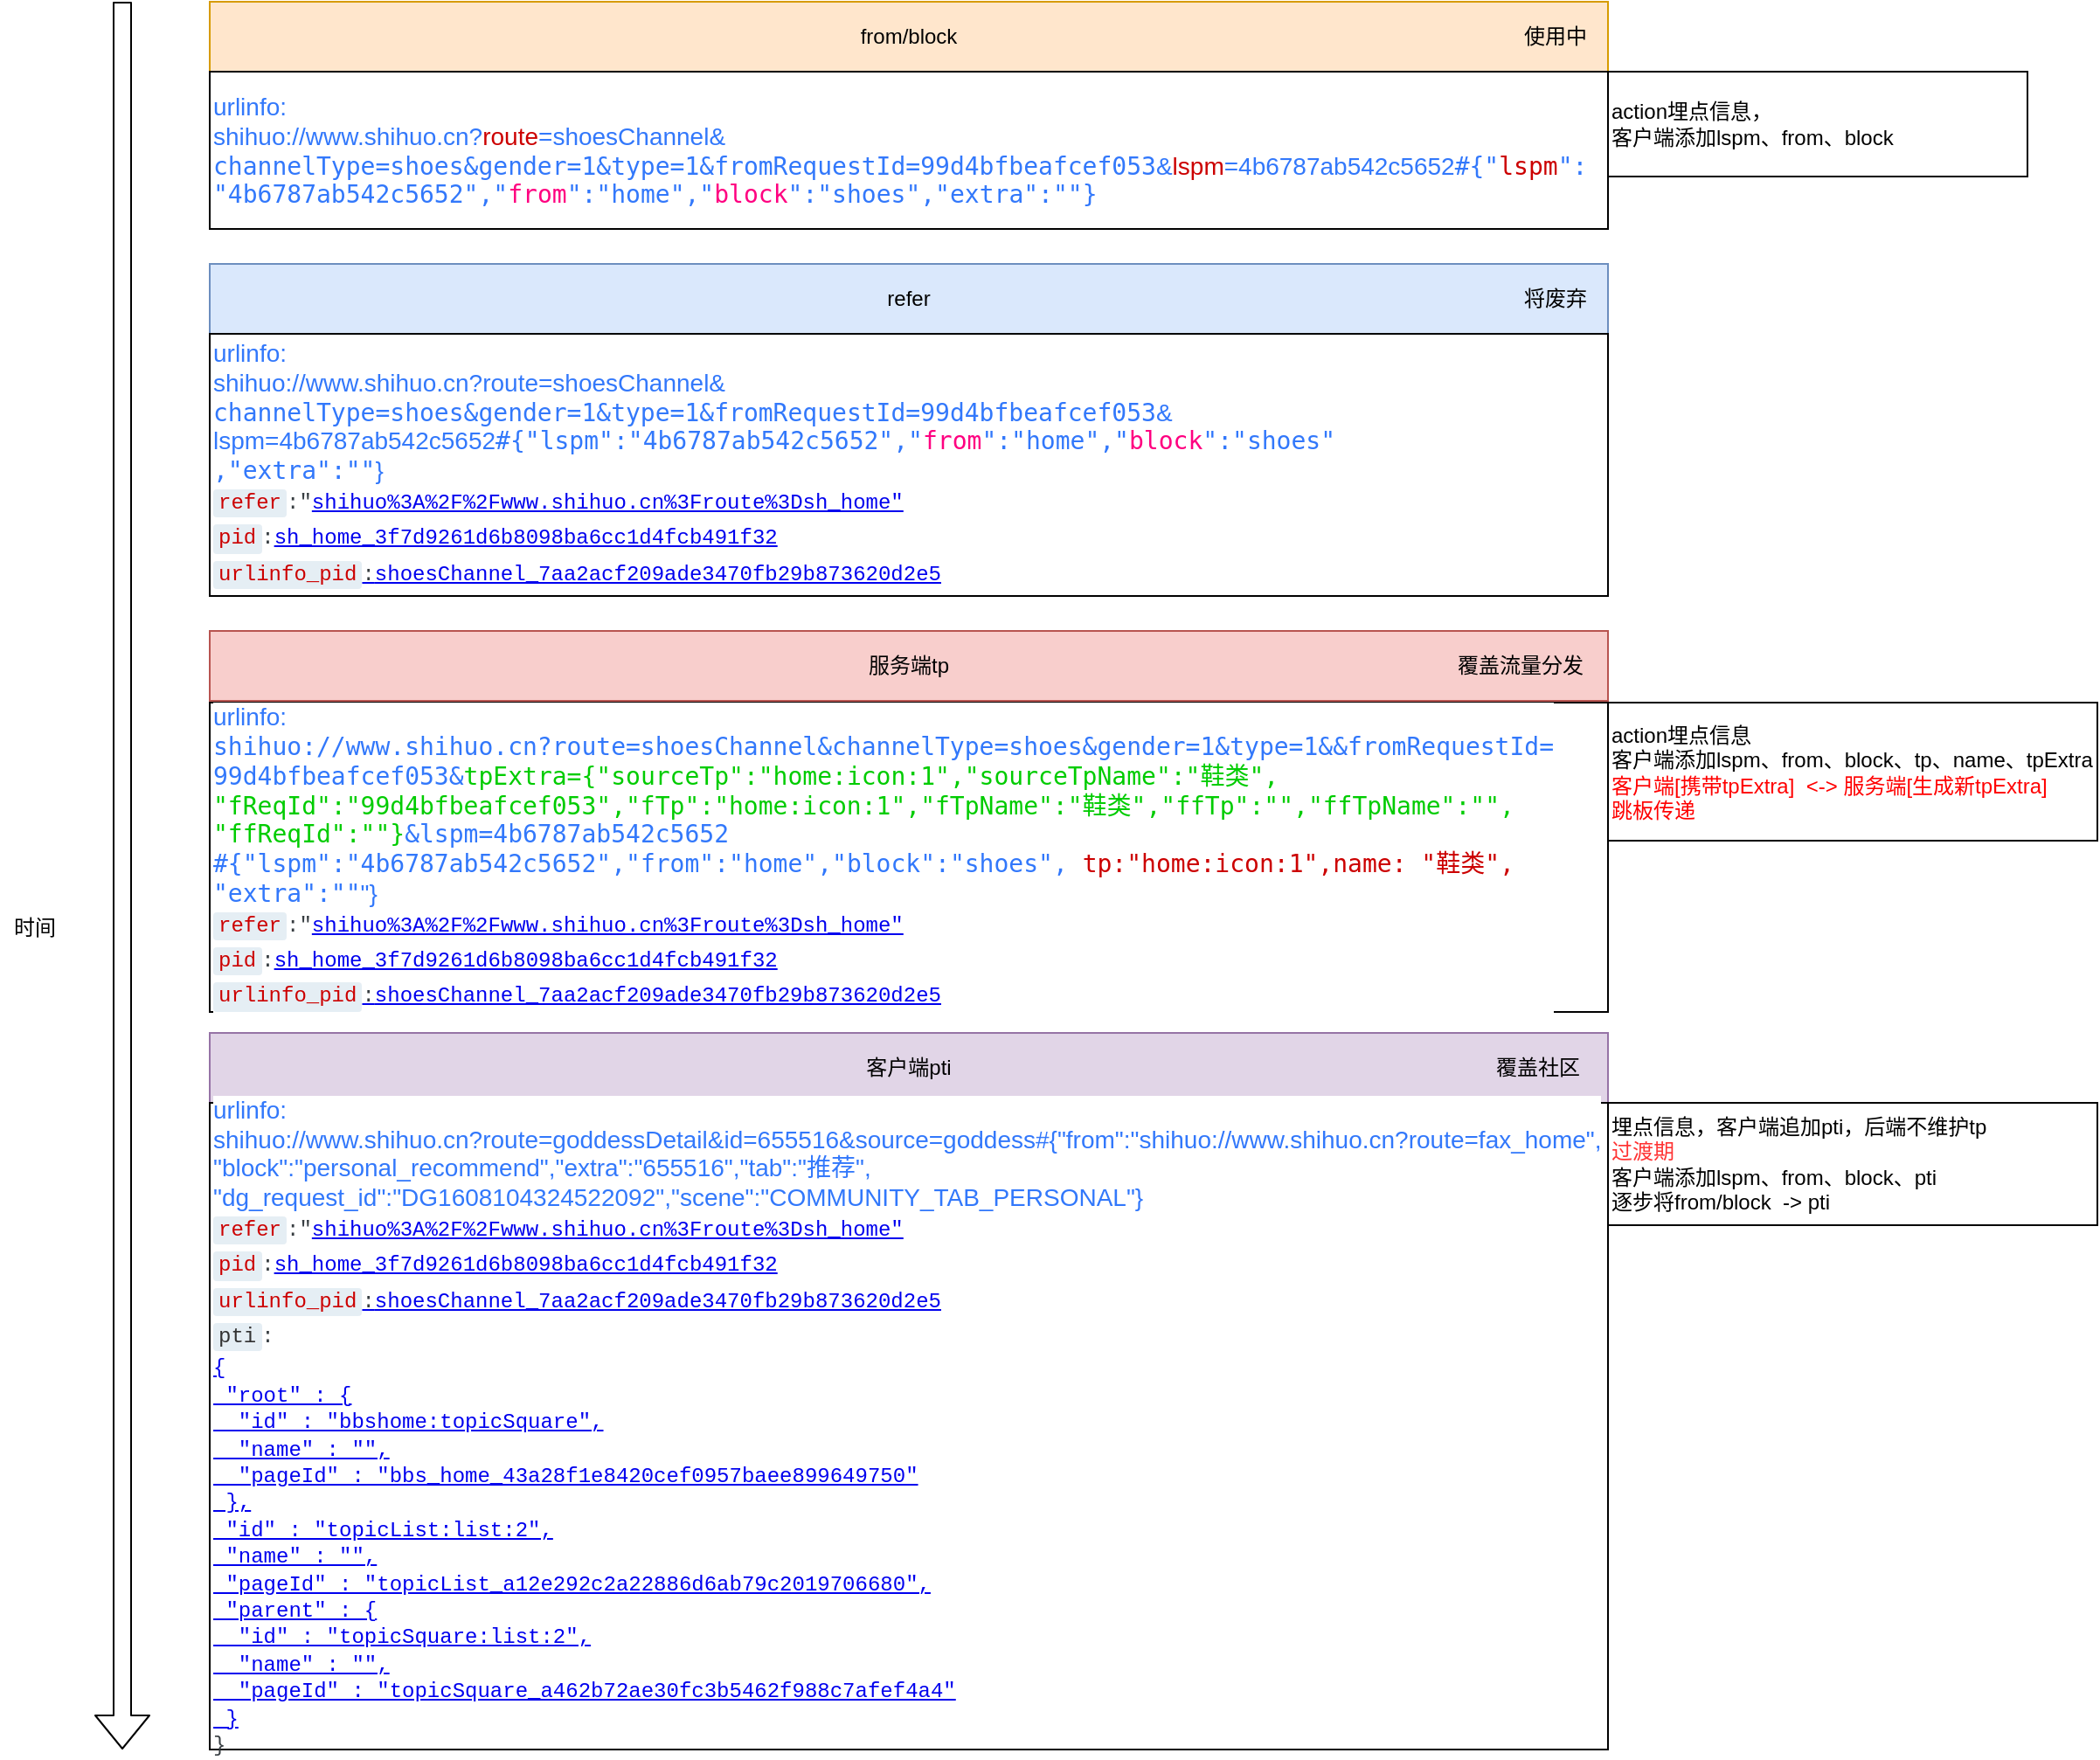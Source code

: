 <mxfile version="14.2.6" type="github">
  <diagram id="xUHhYSMgkNHKWiF-0Hop" name="Page-1">
    <mxGraphModel dx="2253" dy="771" grid="1" gridSize="10" guides="1" tooltips="1" connect="1" arrows="1" fold="1" page="1" pageScale="1" pageWidth="827" pageHeight="1169" math="0" shadow="0">
      <root>
        <mxCell id="0" />
        <mxCell id="1" parent="0" />
        <mxCell id="vlLqHwzeVavDZOC4SfYF-1" value="from/block" style="rounded=0;whiteSpace=wrap;html=1;fillColor=#ffe6cc;strokeColor=#d79b00;" parent="1" vertex="1">
          <mxGeometry x="80" y="90" width="800" height="40" as="geometry" />
        </mxCell>
        <mxCell id="vlLqHwzeVavDZOC4SfYF-2" value="" style="shape=flexArrow;endArrow=classic;html=1;" parent="1" edge="1">
          <mxGeometry width="50" height="50" relative="1" as="geometry">
            <mxPoint x="30" y="90" as="sourcePoint" />
            <mxPoint x="30" y="1090" as="targetPoint" />
          </mxGeometry>
        </mxCell>
        <mxCell id="vlLqHwzeVavDZOC4SfYF-3" value="refer" style="rounded=0;whiteSpace=wrap;html=1;fillColor=#dae8fc;strokeColor=#6c8ebf;" parent="1" vertex="1">
          <mxGeometry x="80" y="240" width="800" height="40" as="geometry" />
        </mxCell>
        <mxCell id="vlLqHwzeVavDZOC4SfYF-4" value="服务端tp" style="rounded=0;whiteSpace=wrap;html=1;fillColor=#f8cecc;strokeColor=#b85450;" parent="1" vertex="1">
          <mxGeometry x="80" y="450" width="800" height="40" as="geometry" />
        </mxCell>
        <mxCell id="vlLqHwzeVavDZOC4SfYF-5" value="时间" style="text;html=1;strokeColor=none;fillColor=none;align=center;verticalAlign=middle;whiteSpace=wrap;rounded=0;" parent="1" vertex="1">
          <mxGeometry x="-40" y="610" width="40" height="20" as="geometry" />
        </mxCell>
        <mxCell id="vlLqHwzeVavDZOC4SfYF-6" value="客户端pti" style="rounded=0;whiteSpace=wrap;html=1;fillColor=#e1d5e7;strokeColor=#9673a6;" parent="1" vertex="1">
          <mxGeometry x="80" y="680" width="800" height="40" as="geometry" />
        </mxCell>
        <mxCell id="vlLqHwzeVavDZOC4SfYF-7" value="&lt;pre style=&quot;box-sizing: border-box ; font-size: 14px ; background-color: rgb(255 , 255 , 255) ; font-family: &amp;#34;pingfang sc&amp;#34; , &amp;#34;microsoft yahei&amp;#34; &amp;#34;important&amp;#34; ; overflow-wrap: break-word ; word-break: break-all ; padding: 0px ; margin-top: 0px ; margin-bottom: 0px ; background-image: none ; border: none ; color: rgb(50 , 120 , 251)&quot;&gt;&lt;span style=&quot;font-family: &amp;#34;helvetica&amp;#34; ; white-space: normal&quot;&gt;urlinfo:&lt;/span&gt;&lt;/pre&gt;&lt;pre style=&quot;box-sizing: border-box ; font-size: 14px ; background-color: rgb(255 , 255 , 255) ; overflow-wrap: break-word ; word-break: break-all ; padding: 0px ; margin-top: 0px ; margin-bottom: 0px ; background-image: none ; border: none&quot;&gt;&lt;span style=&quot;font-family: &amp;#34;helvetica&amp;#34; ; white-space: normal&quot;&gt;&lt;font color=&quot;#3278fb&quot;&gt;shihuo://www.shihuo.cn?&lt;/font&gt;&lt;font color=&quot;#cc0000&quot;&gt;route&lt;/font&gt;&lt;font color=&quot;#3278fb&quot;&gt;=shoesChannel&amp;amp;&lt;/font&gt;&lt;/span&gt;&lt;font color=&quot;#3278fb&quot;&gt;&lt;br&gt;&lt;/font&gt;&lt;/pre&gt;&lt;pre style=&quot;box-sizing: border-box ; font-size: 14px ; background-color: rgb(255 , 255 , 255) ; overflow-wrap: break-word ; word-break: break-all ; padding: 0px ; margin-top: 0px ; margin-bottom: 0px ; background-image: none ; border: none&quot;&gt;&lt;code style=&quot;color: rgb(50 , 120 , 251) ; box-sizing: border-box ; overflow-wrap: break-word ; word-break: break-all ; padding: 0px ; margin: 0px ; background: none ; border: none&quot;&gt;channelType=shoes&amp;amp;gender=1&amp;amp;type=1&lt;/code&gt;&lt;font color=&quot;#3278fb&quot;&gt;&amp;amp;fromRequestId=99d4bfbeafcef053&lt;/font&gt;&lt;span style=&quot;color: rgb(50 , 120 , 251) ; font-family: &amp;#34;helvetica&amp;#34; ; white-space: normal&quot;&gt;&amp;amp;&lt;/span&gt;&lt;span style=&quot;font-family: &amp;#34;helvetica&amp;#34; ; white-space: normal&quot;&gt;&lt;font color=&quot;#cc0000&quot;&gt;lspm&lt;/font&gt;&lt;/span&gt;&lt;span style=&quot;color: rgb(50 , 120 , 251) ; font-family: &amp;#34;helvetica&amp;#34; ; white-space: normal&quot;&gt;=4b6787ab542c5652&lt;/span&gt;&lt;font color=&quot;#3278fb&quot;&gt;#{&quot;&lt;/font&gt;&lt;font color=&quot;#cc0000&quot;&gt;lspm&lt;/font&gt;&lt;font color=&quot;#3278fb&quot;&gt;&quot;:&lt;/font&gt;&lt;/pre&gt;&lt;pre style=&quot;box-sizing: border-box ; font-size: 14px ; background-color: rgb(255 , 255 , 255) ; overflow-wrap: break-word ; word-break: break-all ; padding: 0px ; margin-top: 0px ; margin-bottom: 0px ; background-image: none ; border: none&quot;&gt;&lt;font color=&quot;#3278fb&quot;&gt;&quot;4b6787ab542c5652&quot;,&lt;/font&gt;&lt;code style=&quot;white-space: normal ; box-sizing: border-box ; overflow-wrap: break-word ; word-break: break-all ; padding: 0px ; margin: 0px ; background: none ; border: none&quot;&gt;&lt;font color=&quot;#3278fb&quot;&gt;&quot;&lt;/font&gt;&lt;font color=&quot;#ff0080&quot;&gt;from&lt;/font&gt;&lt;font color=&quot;#3278fb&quot;&gt;&quot;:&quot;home&quot;,&quot;&lt;/font&gt;&lt;font color=&quot;#ff0080&quot;&gt;block&lt;/font&gt;&lt;font color=&quot;#3278fb&quot;&gt;&quot;:&quot;shoes&quot;,&quot;extra&quot;:&quot;&quot;}&lt;/font&gt;&lt;/code&gt;&lt;/pre&gt;" style="rounded=0;whiteSpace=wrap;html=1;align=left;" parent="1" vertex="1">
          <mxGeometry x="80" y="130" width="800" height="90" as="geometry" />
        </mxCell>
        <mxCell id="vlLqHwzeVavDZOC4SfYF-8" value="使用中" style="text;html=1;strokeColor=none;fillColor=none;align=center;verticalAlign=middle;whiteSpace=wrap;rounded=0;" parent="1" vertex="1">
          <mxGeometry x="830" y="100" width="40" height="20" as="geometry" />
        </mxCell>
        <mxCell id="vlLqHwzeVavDZOC4SfYF-9" value="将废弃" style="text;html=1;strokeColor=none;fillColor=none;align=center;verticalAlign=middle;whiteSpace=wrap;rounded=0;" parent="1" vertex="1">
          <mxGeometry x="830" y="250" width="40" height="20" as="geometry" />
        </mxCell>
        <mxCell id="vlLqHwzeVavDZOC4SfYF-12" value="&lt;pre style=&quot;box-sizing: border-box ; font-size: 14px ; background-color: rgb(255 , 255 , 255) ; font-family: &amp;#34;pingfang sc&amp;#34; , &amp;#34;microsoft yahei&amp;#34; &amp;#34;important&amp;#34; ; overflow-wrap: break-word ; word-break: break-all ; padding: 0px ; margin-top: 0px ; margin-bottom: 0px ; background-image: none ; border: none ; color: rgb(50 , 120 , 251)&quot;&gt;&lt;span style=&quot;font-family: &amp;#34;helvetica&amp;#34;&quot;&gt;urlinfo:&lt;/span&gt;&lt;/pre&gt;&lt;pre style=&quot;box-sizing: border-box ; font-size: 14px ; background-color: rgb(255 , 255 , 255) ; font-family: &amp;#34;pingfang sc&amp;#34; , &amp;#34;microsoft yahei&amp;#34; &amp;#34;important&amp;#34; ; overflow-wrap: break-word ; word-break: break-all ; padding: 0px ; margin-top: 0px ; margin-bottom: 0px ; background-image: none ; border: none ; color: rgb(50 , 120 , 251)&quot;&gt;&lt;span style=&quot;font-family: &amp;#34;helvetica&amp;#34;&quot;&gt;shihuo://www.shihuo.cn?route=shoesChannel&amp;amp;&lt;/span&gt;&lt;br&gt;&lt;/pre&gt;&lt;pre style=&quot;box-sizing: border-box ; font-size: 14px ; background-color: rgb(255 , 255 , 255) ; overflow-wrap: break-word ; word-break: break-all ; padding: 0px ; margin-top: 0px ; margin-bottom: 0px ; background-image: none ; border: none&quot;&gt;&lt;code style=&quot;color: rgb(50 , 120 , 251) ; box-sizing: border-box ; overflow-wrap: break-word ; word-break: break-all ; padding: 0px ; margin: 0px ; background: none ; border: none&quot;&gt;channelType=shoes&amp;amp;gender=1&amp;amp;type=1&lt;/code&gt;&lt;font color=&quot;#3278fb&quot;&gt;&amp;amp;fromRequestId=99d4bfbeafcef053&lt;/font&gt;&lt;span style=&quot;color: rgb(50 , 120 , 251) ; font-family: &amp;#34;helvetica&amp;#34;&quot;&gt;&amp;amp;&lt;/span&gt;&lt;/pre&gt;&lt;pre style=&quot;box-sizing: border-box ; font-size: 14px ; background-color: rgb(255 , 255 , 255) ; overflow-wrap: break-word ; word-break: break-all ; padding: 0px ; margin-top: 0px ; margin-bottom: 0px ; background-image: none ; border: none&quot;&gt;&lt;span style=&quot;color: rgb(50 , 120 , 251) ; font-family: &amp;#34;helvetica&amp;#34;&quot;&gt;lspm=4b6787ab542c5652&lt;/span&gt;&lt;font color=&quot;#3278fb&quot;&gt;#{&quot;lspm&quot;:&quot;4b6787ab542c5652&quot;,&lt;/font&gt;&lt;code style=&quot;box-sizing: border-box ; overflow-wrap: break-word ; word-break: break-all ; padding: 0px ; margin: 0px ; background: none ; border: none&quot;&gt;&lt;font color=&quot;#3278fb&quot;&gt;&quot;&lt;/font&gt;&lt;font color=&quot;#ff0080&quot;&gt;from&lt;/font&gt;&lt;font color=&quot;#3278fb&quot;&gt;&quot;:&quot;home&quot;,&quot;&lt;/font&gt;&lt;font color=&quot;#ff0080&quot;&gt;block&lt;/font&gt;&lt;font color=&quot;#3278fb&quot;&gt;&quot;:&quot;shoes&quot;&lt;/font&gt;&lt;/code&gt;&lt;/pre&gt;&lt;pre style=&quot;box-sizing: border-box ; font-size: 14px ; background-color: rgb(255 , 255 , 255) ; overflow-wrap: break-word ; word-break: break-all ; padding: 0px ; margin-top: 0px ; margin-bottom: 0px ; background-image: none ; border: none&quot;&gt;&lt;code style=&quot;box-sizing: border-box ; overflow-wrap: break-word ; word-break: break-all ; padding: 0px ; margin: 0px ; background: none ; border: none&quot;&gt;&lt;font color=&quot;#3278fb&quot;&gt;,&quot;extra&quot;:&quot;&quot;&lt;/font&gt;&lt;font face=&quot;helvetica&quot; style=&quot;color: rgb(50 , 120 , 251)&quot;&gt;}&lt;/font&gt;&lt;/code&gt;&lt;/pre&gt;&lt;pre style=&quot;box-sizing: border-box ; font-size: 14px ; background-color: rgb(255 , 255 , 255) ; overflow-wrap: break-word ; word-break: break-all ; padding: 0px ; margin-top: 0px ; margin-bottom: 0px ; background-image: none ; border: none&quot;&gt;&lt;code style=&quot;box-sizing: border-box ; overflow-wrap: break-word ; word-break: break-all ; padding: 0px ; margin: 0px ; background: none ; border: none&quot;&gt;&lt;div class=&quot;dark-keys-color src-components-LogSearch-BaseSearch-RawLog-OriginMode-__keys__1hDhhL&quot; style=&quot;box-sizing: border-box ; display: inline-flex ; color: rgb(51 , 51 , 51) ; font-size: 12px ; background-color: rgba(0 , 86 , 144 , 0.1) ; border-radius: 2px ; margin: 2px 0px ; font-family: &amp;#34;roboto mono&amp;#34; , &amp;#34;consolas&amp;#34; , &amp;#34;menlo&amp;#34; , &amp;#34;courier&amp;#34; , monospace ; padding: 1px 3px&quot;&gt;&lt;br&gt;&lt;span style=&quot;color: rgb(204 , 0 , 0) ; white-space: normal&quot;&gt;refer&lt;/span&gt;&lt;/div&gt;&lt;span style=&quot;color: rgb(55 , 61 , 65) ; font-family: &amp;#34;roboto mono&amp;#34; , &amp;#34;consolas&amp;#34; , &amp;#34;menlo&amp;#34; , &amp;#34;courier&amp;#34; , monospace ; font-size: 12px&quot;&gt;:&quot;&lt;/span&gt;&lt;span class=&quot;normal-column-cell&quot; style=&quot;box-sizing: border-box ; padding: 0px ; color: rgb(55 , 61 , 65) ; font-family: &amp;#34;roboto mono&amp;#34; , &amp;#34;consolas&amp;#34; , &amp;#34;menlo&amp;#34; , &amp;#34;courier&amp;#34; , monospace ; font-size: 12px&quot;&gt;&lt;span style=&quot;box-sizing: border-box ; padding: 0px&quot;&gt;&lt;a class=&quot;link dark-text&quot; style=&quot;box-sizing: border-box ; background-color: transparent ; cursor: pointer ; padding: 0px ; margin: 0px&quot;&gt;&lt;span class=&quot;&quot; style=&quot;box-sizing: border-box ; padding: 0px&quot;&gt;shihuo%3A%2F%2Fwww.shihuo.cn%3Froute%3Dsh_home&quot;&lt;br&gt;&lt;/span&gt;&lt;/a&gt;&lt;/span&gt;&lt;/span&gt;&lt;div class=&quot;dark-keys-color src-components-LogSearch-BaseSearch-RawLog-OriginMode-__keys__1hDhhL&quot; style=&quot;box-sizing: border-box ; display: inline-flex ; font-size: 12px ; background-color: rgba(0 , 86 , 144 , 0.1) ; border-radius: 2px ; margin: 2px 0px ; font-family: &amp;#34;roboto mono&amp;#34; , &amp;#34;consolas&amp;#34; , &amp;#34;menlo&amp;#34; , &amp;#34;courier&amp;#34; , monospace ; padding: 1px 3px&quot;&gt;&lt;font color=&quot;#cc0000&quot;&gt;pid&lt;/font&gt;&lt;/div&gt;&lt;span style=&quot;color: rgb(55 , 61 , 65) ; font-family: &amp;#34;roboto mono&amp;#34; , &amp;#34;consolas&amp;#34; , &amp;#34;menlo&amp;#34; , &amp;#34;courier&amp;#34; , monospace ; font-size: 12px&quot;&gt;:&lt;/span&gt;&lt;span class=&quot;normal-column-cell&quot; style=&quot;box-sizing: border-box ; padding: 0px ; color: rgb(55 , 61 , 65) ; font-family: &amp;#34;roboto mono&amp;#34; , &amp;#34;consolas&amp;#34; , &amp;#34;menlo&amp;#34; , &amp;#34;courier&amp;#34; , monospace ; font-size: 12px&quot;&gt;&lt;span style=&quot;box-sizing: border-box ; padding: 0px&quot;&gt;&lt;a class=&quot;link dark-text&quot; style=&quot;box-sizing: border-box ; background-color: transparent ; cursor: pointer ; padding: 0px ; margin: 0px&quot;&gt;&lt;span class=&quot;&quot; style=&quot;box-sizing: border-box ; padding: 0px&quot;&gt;sh_home_3f7d9261d6b8098ba6cc1d4fcb491f32&lt;/span&gt;&lt;/a&gt;&lt;/span&gt;&lt;/span&gt;&lt;/code&gt;&lt;/pre&gt;&lt;pre style=&quot;box-sizing: border-box ; font-size: 14px ; background-color: rgb(255 , 255 , 255) ; overflow-wrap: break-word ; word-break: break-all ; padding: 0px ; margin-top: 0px ; margin-bottom: 0px ; background-image: none ; border: none&quot;&gt;&lt;code style=&quot;box-sizing: border-box ; overflow-wrap: break-word ; word-break: break-all ; padding: 0px ; margin: 0px ; background: none ; border: none&quot;&gt;&lt;span class=&quot;normal-column-cell&quot; style=&quot;box-sizing: border-box ; padding: 0px ; font-family: &amp;#34;roboto mono&amp;#34; , &amp;#34;consolas&amp;#34; , &amp;#34;menlo&amp;#34; , &amp;#34;courier&amp;#34; , monospace ; font-size: 12px&quot;&gt;&lt;span style=&quot;box-sizing: border-box ; padding: 0px&quot;&gt;&lt;a class=&quot;link dark-text&quot; style=&quot;box-sizing: border-box ; background-color: transparent ; cursor: pointer ; padding: 0px ; margin: 0px&quot;&gt;&lt;span class=&quot;&quot; style=&quot;box-sizing: border-box ; padding: 0px&quot;&gt;&lt;div class=&quot;dark-keys-color src-components-LogSearch-BaseSearch-RawLog-OriginMode-__keys__1hDhhL&quot; style=&quot;box-sizing: border-box ; display: inline-flex ; background-color: rgba(0 , 86 , 144 , 0.1) ; border-radius: 2px ; margin: 2px 0px ; font-family: &amp;#34;roboto mono&amp;#34; , &amp;#34;consolas&amp;#34; , &amp;#34;menlo&amp;#34; , &amp;#34;courier&amp;#34; , monospace ; padding: 1px 3px&quot;&gt;&lt;font color=&quot;#cc0000&quot;&gt;urlinfo_pid&lt;/font&gt;&lt;/div&gt;&lt;span style=&quot;color: rgb(55 , 61 , 65) ; font-family: &amp;#34;roboto mono&amp;#34; , &amp;#34;consolas&amp;#34; , &amp;#34;menlo&amp;#34; , &amp;#34;courier&amp;#34; , monospace&quot;&gt;:&lt;/span&gt;&lt;span class=&quot;normal-column-cell&quot; style=&quot;color: rgb(55 , 61 , 65) ; box-sizing: border-box ; padding: 0px ; font-family: &amp;#34;roboto mono&amp;#34; , &amp;#34;consolas&amp;#34; , &amp;#34;menlo&amp;#34; , &amp;#34;courier&amp;#34; , monospace&quot;&gt;&lt;span style=&quot;box-sizing: border-box ; padding: 0px&quot;&gt;&lt;/span&gt;&lt;/span&gt;&lt;/span&gt;&lt;/a&gt;&lt;a class=&quot;link dark-text&quot; style=&quot;box-sizing: border-box ; background-color: transparent ; cursor: pointer ; padding: 0px ; margin: 0px&quot;&gt;&lt;span class=&quot;&quot; style=&quot;box-sizing: border-box ; padding: 0px&quot;&gt;shoesChannel_7aa2acf209ade3470fb29b873620d2e5&lt;/span&gt;&lt;/a&gt;&lt;/span&gt;&lt;/span&gt;&lt;br&gt;&lt;/code&gt;&lt;/pre&gt;" style="rounded=0;whiteSpace=wrap;html=1;align=left;" parent="1" vertex="1">
          <mxGeometry x="80" y="280" width="800" height="150" as="geometry" />
        </mxCell>
        <mxCell id="vlLqHwzeVavDZOC4SfYF-13" value="&lt;pre style=&quot;box-sizing: border-box ; font-size: 14px ; background-color: rgb(255 , 255 , 255) ; font-family: &amp;#34;pingfang sc&amp;#34; , &amp;#34;microsoft yahei&amp;#34; &amp;#34;important&amp;#34; ; overflow-wrap: break-word ; word-break: break-all ; padding: 0px ; margin-top: 0px ; margin-bottom: 0px ; background-image: none ; border: none ; color: rgb(50 , 120 , 251)&quot;&gt;&lt;span style=&quot;font-family: &amp;#34;helvetica&amp;#34;&quot;&gt;urlinfo:&lt;/span&gt;&lt;/pre&gt;&lt;pre style=&quot;box-sizing: border-box ; font-size: 14px ; background-color: rgb(255 , 255 , 255) ; overflow-wrap: break-word ; word-break: break-all ; padding: 0px ; margin-top: 0px ; margin-bottom: 0px ; background-image: none ; border: none&quot;&gt;&lt;pre style=&quot;color: rgb(50 , 120 , 251) ; box-sizing: border-box ; overflow-wrap: break-word ; word-break: break-all ; padding: 0px ; margin-top: 0px ; margin-bottom: 0px ; background-image: none ; border: none&quot;&gt;&lt;code style=&quot;box-sizing: border-box ; overflow-wrap: break-word ; word-break: break-all ; padding: 0px ; margin: 0px ; background: none ; border: none&quot;&gt;shihuo://www.shihuo.cn?route=shoesChannel&amp;amp;channelType=shoes&amp;amp;gender=1&amp;amp;type=1&amp;amp;&lt;/code&gt;&amp;amp;fromRequestId=&lt;/pre&gt;&lt;pre style=&quot;box-sizing: border-box ; overflow-wrap: break-word ; word-break: break-all ; padding: 0px ; margin-top: 0px ; margin-bottom: 0px ; background-image: none ; border: none&quot;&gt;&lt;font color=&quot;#3278fb&quot;&gt;99d4bfbeafcef053&amp;amp;&lt;/font&gt;&lt;font color=&quot;#00cc00&quot;&gt;tpExtra={&quot;sourceTp&quot;:&quot;home:icon:1&quot;,&quot;sourceTpName&quot;:&quot;鞋类&quot;,&lt;/font&gt;&lt;/pre&gt;&lt;pre style=&quot;box-sizing: border-box ; overflow-wrap: break-word ; word-break: break-all ; padding: 0px ; margin-top: 0px ; margin-bottom: 0px ; background-image: none ; border: none&quot;&gt;&lt;font color=&quot;#00cc00&quot;&gt;&quot;fReqId&quot;:&quot;99d4bfbeafcef053&quot;,&quot;fTp&quot;:&quot;home:icon:1&quot;,&quot;fTpName&quot;:&quot;鞋类&quot;,&quot;ffTp&quot;:&quot;&quot;,&quot;ffTpName&quot;:&quot;&quot;,&lt;/font&gt;&lt;/pre&gt;&lt;pre style=&quot;box-sizing: border-box ; overflow-wrap: break-word ; word-break: break-all ; padding: 0px ; margin-top: 0px ; margin-bottom: 0px ; background-image: none ; border: none&quot;&gt;&lt;font color=&quot;#00cc00&quot;&gt;&quot;ffReqId&quot;:&quot;&quot;}&lt;/font&gt;&lt;font color=&quot;#3278fb&quot;&gt;&amp;amp;lspm=4b6787ab542c5652&lt;/font&gt;&lt;/pre&gt;&lt;pre style=&quot;box-sizing: border-box ; overflow-wrap: break-word ; word-break: break-all ; padding: 0px ; margin-top: 0px ; margin-bottom: 0px ; background-image: none ; border: none&quot;&gt;&lt;code style=&quot;color: rgb(50 , 120 , 251) ; box-sizing: border-box ; overflow-wrap: break-word ; word-break: break-all ; padding: 0px ; margin: 0px ; background: none ; border: none&quot;&gt;#{&quot;lspm&quot;:&quot;4b6787ab542c5652&quot;,&lt;/code&gt;&lt;code style=&quot;background: none ; box-sizing: border-box ; overflow-wrap: break-word ; word-break: break-all ; padding: 0px ; margin: 0px ; border: none&quot;&gt;&lt;font color=&quot;#3278fb&quot;&gt;&quot;from&quot;:&quot;home&quot;,&quot;block&quot;:&quot;shoes&quot;, &lt;/font&gt;&lt;font color=&quot;#cc0000&quot;&gt;tp:&quot;&lt;/font&gt;&lt;/code&gt;&lt;font color=&quot;#cc0000&quot;&gt;home:icon:1&lt;code style=&quot;background: none ; box-sizing: border-box ; overflow-wrap: break-word ; word-break: break-all ; padding: 0px ; margin: 0px ; border: none&quot;&gt;&quot;,name: &quot;&lt;/code&gt;鞋类&lt;/font&gt;&lt;code style=&quot;background: none ; box-sizing: border-box ; overflow-wrap: break-word ; word-break: break-all ; padding: 0px ; margin: 0px ; border: none&quot;&gt;&lt;font color=&quot;#cc0000&quot;&gt;&quot;,&lt;/font&gt;&lt;/code&gt;&lt;/pre&gt;&lt;pre style=&quot;box-sizing: border-box ; overflow-wrap: break-word ; word-break: break-all ; padding: 0px ; margin-top: 0px ; margin-bottom: 0px ; background-image: none ; border: none&quot;&gt;&lt;code style=&quot;background: none ; box-sizing: border-box ; overflow-wrap: break-word ; word-break: break-all ; padding: 0px ; margin: 0px ; border: none&quot;&gt;&lt;font color=&quot;#3278fb&quot;&gt;&quot;extra&quot;:&quot;&quot;&lt;/font&gt;&lt;/code&gt;&lt;span style=&quot;color: rgb(50 , 120 , 251) ; font-family: &amp;#34;helvetica&amp;#34;&quot;&gt;&quot;}&lt;/span&gt;&lt;/pre&gt;&lt;/pre&gt;&lt;pre style=&quot;box-sizing: border-box ; font-size: 14px ; background-color: rgb(255 , 255 , 255) ; overflow-wrap: break-word ; word-break: break-all ; padding: 0px ; margin-top: 0px ; margin-bottom: 0px ; background-image: none ; border: none&quot;&gt;&lt;code style=&quot;box-sizing: border-box ; overflow-wrap: break-word ; word-break: break-all ; padding: 0px ; margin: 0px ; background: none ; border: none&quot;&gt;&lt;div class=&quot;dark-keys-color src-components-LogSearch-BaseSearch-RawLog-OriginMode-__keys__1hDhhL&quot; style=&quot;box-sizing: border-box ; display: inline-flex ; color: rgb(51 , 51 , 51) ; font-size: 12px ; background-color: rgba(0 , 86 , 144 , 0.1) ; border-radius: 2px ; margin: 2px 0px ; font-family: &amp;#34;roboto mono&amp;#34; , &amp;#34;consolas&amp;#34; , &amp;#34;menlo&amp;#34; , &amp;#34;courier&amp;#34; , monospace ; padding: 1px 3px&quot;&gt;&lt;br&gt;&lt;span style=&quot;color: rgb(204 , 0 , 0)&quot;&gt;refer&lt;/span&gt;&lt;/div&gt;&lt;span style=&quot;color: rgb(55 , 61 , 65) ; font-family: &amp;#34;roboto mono&amp;#34; , &amp;#34;consolas&amp;#34; , &amp;#34;menlo&amp;#34; , &amp;#34;courier&amp;#34; , monospace ; font-size: 12px&quot;&gt;:&quot;&lt;/span&gt;&lt;span class=&quot;normal-column-cell&quot; style=&quot;box-sizing: border-box ; padding: 0px ; color: rgb(55 , 61 , 65) ; font-family: &amp;#34;roboto mono&amp;#34; , &amp;#34;consolas&amp;#34; , &amp;#34;menlo&amp;#34; , &amp;#34;courier&amp;#34; , monospace ; font-size: 12px&quot;&gt;&lt;span style=&quot;box-sizing: border-box ; padding: 0px&quot;&gt;&lt;a class=&quot;link dark-text&quot; style=&quot;box-sizing: border-box ; background-color: transparent ; cursor: pointer ; padding: 0px ; margin: 0px&quot;&gt;&lt;span class=&quot;&quot; style=&quot;box-sizing: border-box ; padding: 0px&quot;&gt;shihuo%3A%2F%2Fwww.shihuo.cn%3Froute%3Dsh_home&quot;&lt;br&gt;&lt;/span&gt;&lt;/a&gt;&lt;/span&gt;&lt;/span&gt;&lt;div class=&quot;dark-keys-color src-components-LogSearch-BaseSearch-RawLog-OriginMode-__keys__1hDhhL&quot; style=&quot;box-sizing: border-box ; display: inline-flex ; font-size: 12px ; background-color: rgba(0 , 86 , 144 , 0.1) ; border-radius: 2px ; margin: 2px 0px ; font-family: &amp;#34;roboto mono&amp;#34; , &amp;#34;consolas&amp;#34; , &amp;#34;menlo&amp;#34; , &amp;#34;courier&amp;#34; , monospace ; padding: 1px 3px&quot;&gt;&lt;font color=&quot;#cc0000&quot;&gt;pid&lt;/font&gt;&lt;/div&gt;&lt;span style=&quot;color: rgb(55 , 61 , 65) ; font-family: &amp;#34;roboto mono&amp;#34; , &amp;#34;consolas&amp;#34; , &amp;#34;menlo&amp;#34; , &amp;#34;courier&amp;#34; , monospace ; font-size: 12px&quot;&gt;:&lt;/span&gt;&lt;span class=&quot;normal-column-cell&quot; style=&quot;box-sizing: border-box ; padding: 0px ; color: rgb(55 , 61 , 65) ; font-family: &amp;#34;roboto mono&amp;#34; , &amp;#34;consolas&amp;#34; , &amp;#34;menlo&amp;#34; , &amp;#34;courier&amp;#34; , monospace ; font-size: 12px&quot;&gt;&lt;span style=&quot;box-sizing: border-box ; padding: 0px&quot;&gt;&lt;a class=&quot;link dark-text&quot; style=&quot;box-sizing: border-box ; background-color: transparent ; cursor: pointer ; padding: 0px ; margin: 0px&quot;&gt;&lt;span class=&quot;&quot; style=&quot;box-sizing: border-box ; padding: 0px&quot;&gt;sh_home_3f7d9261d6b8098ba6cc1d4fcb491f32&lt;/span&gt;&lt;/a&gt;&lt;/span&gt;&lt;/span&gt;&lt;/code&gt;&lt;/pre&gt;&lt;pre style=&quot;box-sizing: border-box ; font-size: 14px ; background-color: rgb(255 , 255 , 255) ; overflow-wrap: break-word ; word-break: break-all ; padding: 0px ; margin-top: 0px ; margin-bottom: 0px ; background-image: none ; border: none&quot;&gt;&lt;code style=&quot;box-sizing: border-box ; overflow-wrap: break-word ; word-break: break-all ; padding: 0px ; margin: 0px ; background: none ; border: none&quot;&gt;&lt;span class=&quot;normal-column-cell&quot; style=&quot;box-sizing: border-box ; padding: 0px ; font-family: &amp;#34;roboto mono&amp;#34; , &amp;#34;consolas&amp;#34; , &amp;#34;menlo&amp;#34; , &amp;#34;courier&amp;#34; , monospace ; font-size: 12px&quot;&gt;&lt;span style=&quot;box-sizing: border-box ; padding: 0px&quot;&gt;&lt;a class=&quot;link dark-text&quot; style=&quot;box-sizing: border-box ; background-color: transparent ; cursor: pointer ; padding: 0px ; margin: 0px&quot;&gt;&lt;span class=&quot;&quot; style=&quot;box-sizing: border-box ; padding: 0px&quot;&gt;&lt;div class=&quot;dark-keys-color src-components-LogSearch-BaseSearch-RawLog-OriginMode-__keys__1hDhhL&quot; style=&quot;box-sizing: border-box ; display: inline-flex ; background-color: rgba(0 , 86 , 144 , 0.1) ; border-radius: 2px ; margin: 2px 0px ; font-family: &amp;#34;roboto mono&amp;#34; , &amp;#34;consolas&amp;#34; , &amp;#34;menlo&amp;#34; , &amp;#34;courier&amp;#34; , monospace ; padding: 1px 3px&quot;&gt;&lt;font color=&quot;#cc0000&quot;&gt;urlinfo_pid&lt;/font&gt;&lt;/div&gt;&lt;span style=&quot;color: rgb(55 , 61 , 65) ; font-family: &amp;#34;roboto mono&amp;#34; , &amp;#34;consolas&amp;#34; , &amp;#34;menlo&amp;#34; , &amp;#34;courier&amp;#34; , monospace&quot;&gt;:&lt;/span&gt;&lt;span class=&quot;normal-column-cell&quot; style=&quot;color: rgb(55 , 61 , 65) ; box-sizing: border-box ; padding: 0px ; font-family: &amp;#34;roboto mono&amp;#34; , &amp;#34;consolas&amp;#34; , &amp;#34;menlo&amp;#34; , &amp;#34;courier&amp;#34; , monospace&quot;&gt;&lt;span style=&quot;box-sizing: border-box ; padding: 0px&quot;&gt;&lt;/span&gt;&lt;/span&gt;&lt;/span&gt;&lt;/a&gt;&lt;a class=&quot;link dark-text&quot; style=&quot;box-sizing: border-box ; background-color: transparent ; cursor: pointer ; padding: 0px ; margin: 0px&quot;&gt;&lt;span class=&quot;&quot; style=&quot;box-sizing: border-box ; padding: 0px&quot;&gt;shoesChannel_7aa2acf209ade3470fb29b873620d2e5&lt;/span&gt;&lt;/a&gt;&lt;/span&gt;&lt;/span&gt;&lt;br&gt;&lt;/code&gt;&lt;/pre&gt;" style="rounded=0;whiteSpace=wrap;html=1;align=left;" parent="1" vertex="1">
          <mxGeometry x="80" y="491" width="800" height="177" as="geometry" />
        </mxCell>
        <mxCell id="vlLqHwzeVavDZOC4SfYF-14" value="&lt;pre style=&quot;font-style: normal ; font-weight: 400 ; letter-spacing: normal ; text-align: left ; text-indent: 0px ; text-transform: none ; word-spacing: 0px ; box-sizing: border-box ; font-size: 14px ; background-color: rgb(255 , 255 , 255) ; overflow-wrap: break-word ; word-break: break-all ; padding: 0px ; margin-top: 0px ; margin-bottom: 0px ; background-image: none ; border: none ; color: rgb(50 , 120 , 251)&quot;&gt;&lt;span style=&quot;font-family: &amp;#34;helvetica&amp;#34;&quot;&gt;urlinfo:&lt;/span&gt;&lt;/pre&gt;&lt;pre style=&quot;text-align: left ; text-indent: 0px ; box-sizing: border-box ; background-color: rgb(255 , 255 , 255) ; overflow-wrap: break-word ; word-break: break-all ; padding: 0px ; margin-top: 0px ; margin-bottom: 0px ; background-image: none ; border: none&quot;&gt;&lt;font color=&quot;#3278fb&quot; face=&quot;helvetica&quot;&gt;&lt;span style=&quot;font-size: 14px&quot;&gt;shihuo://www.shihuo.cn?route=goddessDetail&amp;amp;id=655516&amp;amp;source=goddess#{&quot;from&quot;:&quot;shihuo://www.shihuo.cn?route=fax_home&quot;,&lt;/span&gt;&lt;/font&gt;&lt;/pre&gt;&lt;pre style=&quot;text-align: left ; text-indent: 0px ; box-sizing: border-box ; background-color: rgb(255 , 255 , 255) ; overflow-wrap: break-word ; word-break: break-all ; padding: 0px ; margin-top: 0px ; margin-bottom: 0px ; background-image: none ; border: none&quot;&gt;&lt;font color=&quot;#3278fb&quot; face=&quot;helvetica&quot;&gt;&lt;span style=&quot;font-size: 14px&quot;&gt;&quot;block&quot;:&quot;personal_recommend&quot;,&quot;extra&quot;:&quot;655516&quot;,&quot;tab&quot;:&quot;推荐&quot;,&lt;/span&gt;&lt;/font&gt;&lt;/pre&gt;&lt;pre style=&quot;text-align: left ; text-indent: 0px ; box-sizing: border-box ; background-color: rgb(255 , 255 , 255) ; overflow-wrap: break-word ; word-break: break-all ; padding: 0px ; margin-top: 0px ; margin-bottom: 0px ; background-image: none ; border: none&quot;&gt;&lt;font color=&quot;#3278fb&quot; face=&quot;helvetica&quot;&gt;&lt;span style=&quot;font-size: 14px&quot;&gt;&quot;dg_request_id&quot;:&quot;DG1608104324522092&quot;,&quot;scene&quot;:&quot;COMMUNITY_TAB_PERSONAL&quot;}&lt;br&gt;&lt;/span&gt;&lt;/font&gt;&lt;/pre&gt;&lt;pre style=&quot;color: rgb(0 , 0 , 0) ; font-style: normal ; font-weight: 400 ; letter-spacing: normal ; text-align: left ; text-indent: 0px ; text-transform: none ; word-spacing: 0px ; box-sizing: border-box ; font-size: 14px ; background-color: rgb(255 , 255 , 255) ; overflow-wrap: break-word ; word-break: break-all ; padding: 0px ; margin-top: 0px ; margin-bottom: 0px ; background-image: none ; border: none&quot;&gt;&lt;code style=&quot;box-sizing: border-box ; overflow-wrap: break-word ; word-break: break-all ; padding: 0px ; margin: 0px ; background: none ; border: none&quot;&gt;&lt;div class=&quot;dark-keys-color src-components-LogSearch-BaseSearch-RawLog-OriginMode-__keys__1hDhhL&quot; style=&quot;box-sizing: border-box ; display: inline-flex ; color: rgb(51 , 51 , 51) ; font-size: 12px ; background-color: rgba(0 , 86 , 144 , 0.1) ; border-radius: 2px ; margin: 2px 0px ; font-family: &amp;#34;roboto mono&amp;#34; , &amp;#34;consolas&amp;#34; , &amp;#34;menlo&amp;#34; , &amp;#34;courier&amp;#34; , monospace ; padding: 1px 3px&quot;&gt;&lt;br&gt;&lt;span style=&quot;color: rgb(204 , 0 , 0)&quot;&gt;refer&lt;/span&gt;&lt;/div&gt;&lt;span style=&quot;color: rgb(55 , 61 , 65) ; font-family: &amp;#34;roboto mono&amp;#34; , &amp;#34;consolas&amp;#34; , &amp;#34;menlo&amp;#34; , &amp;#34;courier&amp;#34; , monospace ; font-size: 12px&quot;&gt;:&quot;&lt;/span&gt;&lt;span class=&quot;normal-column-cell&quot; style=&quot;box-sizing: border-box ; padding: 0px ; color: rgb(55 , 61 , 65) ; font-family: &amp;#34;roboto mono&amp;#34; , &amp;#34;consolas&amp;#34; , &amp;#34;menlo&amp;#34; , &amp;#34;courier&amp;#34; , monospace ; font-size: 12px&quot;&gt;&lt;span style=&quot;box-sizing: border-box ; padding: 0px&quot;&gt;&lt;a class=&quot;link dark-text&quot; style=&quot;box-sizing: border-box ; background-color: transparent ; cursor: pointer ; padding: 0px ; margin: 0px&quot;&gt;&lt;span class=&quot;&quot; style=&quot;box-sizing: border-box ; padding: 0px&quot;&gt;shihuo%3A%2F%2Fwww.shihuo.cn%3Froute%3Dsh_home&quot;&lt;br&gt;&lt;/span&gt;&lt;/a&gt;&lt;/span&gt;&lt;/span&gt;&lt;div class=&quot;dark-keys-color src-components-LogSearch-BaseSearch-RawLog-OriginMode-__keys__1hDhhL&quot; style=&quot;box-sizing: border-box ; display: inline-flex ; font-size: 12px ; background-color: rgba(0 , 86 , 144 , 0.1) ; border-radius: 2px ; margin: 2px 0px ; font-family: &amp;#34;roboto mono&amp;#34; , &amp;#34;consolas&amp;#34; , &amp;#34;menlo&amp;#34; , &amp;#34;courier&amp;#34; , monospace ; padding: 1px 3px&quot;&gt;&lt;font color=&quot;#cc0000&quot;&gt;pid&lt;/font&gt;&lt;/div&gt;&lt;span style=&quot;color: rgb(55 , 61 , 65) ; font-family: &amp;#34;roboto mono&amp;#34; , &amp;#34;consolas&amp;#34; , &amp;#34;menlo&amp;#34; , &amp;#34;courier&amp;#34; , monospace ; font-size: 12px&quot;&gt;:&lt;/span&gt;&lt;span class=&quot;normal-column-cell&quot; style=&quot;box-sizing: border-box ; padding: 0px ; color: rgb(55 , 61 , 65) ; font-family: &amp;#34;roboto mono&amp;#34; , &amp;#34;consolas&amp;#34; , &amp;#34;menlo&amp;#34; , &amp;#34;courier&amp;#34; , monospace ; font-size: 12px&quot;&gt;&lt;span style=&quot;box-sizing: border-box ; padding: 0px&quot;&gt;&lt;a class=&quot;link dark-text&quot; style=&quot;box-sizing: border-box ; background-color: transparent ; cursor: pointer ; padding: 0px ; margin: 0px&quot;&gt;&lt;span class=&quot;&quot; style=&quot;box-sizing: border-box ; padding: 0px&quot;&gt;sh_home_3f7d9261d6b8098ba6cc1d4fcb491f32&lt;/span&gt;&lt;/a&gt;&lt;/span&gt;&lt;/span&gt;&lt;/code&gt;&lt;/pre&gt;&lt;pre style=&quot;color: rgb(0 , 0 , 0) ; font-style: normal ; font-weight: 400 ; letter-spacing: normal ; text-align: left ; text-indent: 0px ; text-transform: none ; word-spacing: 0px ; box-sizing: border-box ; font-size: 14px ; background-color: rgb(255 , 255 , 255) ; overflow-wrap: break-word ; word-break: break-all ; padding: 0px ; margin-top: 0px ; margin-bottom: 0px ; background-image: none ; border: none&quot;&gt;&lt;code style=&quot;box-sizing: border-box ; overflow-wrap: break-word ; word-break: break-all ; padding: 0px ; margin: 0px ; background: none ; border: none&quot;&gt;&lt;span class=&quot;normal-column-cell&quot; style=&quot;box-sizing: border-box ; padding: 0px ; font-family: &amp;#34;roboto mono&amp;#34; , &amp;#34;consolas&amp;#34; , &amp;#34;menlo&amp;#34; , &amp;#34;courier&amp;#34; , monospace ; font-size: 12px&quot;&gt;&lt;span style=&quot;box-sizing: border-box ; padding: 0px&quot;&gt;&lt;a class=&quot;link dark-text&quot; style=&quot;box-sizing: border-box ; background-color: transparent ; cursor: pointer ; padding: 0px ; margin: 0px&quot;&gt;&lt;span class=&quot;&quot; style=&quot;box-sizing: border-box ; padding: 0px&quot;&gt;&lt;div class=&quot;dark-keys-color src-components-LogSearch-BaseSearch-RawLog-OriginMode-__keys__1hDhhL&quot; style=&quot;box-sizing: border-box ; display: inline-flex ; background-color: rgba(0 , 86 , 144 , 0.1) ; border-radius: 2px ; margin: 2px 0px ; font-family: &amp;#34;roboto mono&amp;#34; , &amp;#34;consolas&amp;#34; , &amp;#34;menlo&amp;#34; , &amp;#34;courier&amp;#34; , monospace ; padding: 1px 3px&quot;&gt;&lt;font color=&quot;#cc0000&quot;&gt;urlinfo_pid&lt;/font&gt;&lt;/div&gt;&lt;span style=&quot;color: rgb(55 , 61 , 65) ; font-family: &amp;#34;roboto mono&amp;#34; , &amp;#34;consolas&amp;#34; , &amp;#34;menlo&amp;#34; , &amp;#34;courier&amp;#34; , monospace&quot;&gt;:&lt;/span&gt;&lt;span class=&quot;normal-column-cell&quot; style=&quot;color: rgb(55 , 61 , 65) ; box-sizing: border-box ; padding: 0px ; font-family: &amp;#34;roboto mono&amp;#34; , &amp;#34;consolas&amp;#34; , &amp;#34;menlo&amp;#34; , &amp;#34;courier&amp;#34; , monospace&quot;&gt;&lt;span style=&quot;box-sizing: border-box ; padding: 0px&quot;&gt;&lt;/span&gt;&lt;/span&gt;&lt;/span&gt;&lt;/a&gt;&lt;a class=&quot;link dark-text&quot; style=&quot;box-sizing: border-box ; background-color: transparent ; cursor: pointer ; padding: 0px ; margin: 0px&quot;&gt;&lt;span class=&quot;&quot; style=&quot;box-sizing: border-box ; padding: 0px&quot;&gt;shoesChannel_7aa2acf209ade3470fb29b873620d2e5&lt;/span&gt;&lt;/a&gt;&lt;/span&gt;&lt;/span&gt;&lt;/code&gt;&lt;/pre&gt;&lt;pre style=&quot;font-style: normal ; font-weight: 400 ; letter-spacing: normal ; text-align: left ; text-indent: 0px ; text-transform: none ; word-spacing: 0px ; box-sizing: border-box ; background-color: rgb(255 , 255 , 255) ; overflow-wrap: break-word ; word-break: break-all ; padding: 0px ; margin-top: 0px ; margin-bottom: 0px ; background-image: none ; border: none&quot;&gt;&lt;div class=&quot;dark-keys-color src-components-LogSearch-BaseSearch-RawLog-OriginMode-__keys__1hDhhL&quot; style=&quot;color: rgb(51 , 51 , 51) ; box-sizing: border-box ; display: inline-flex ; background-color: rgba(0 , 86 , 144 , 0.1) ; border-radius: 2px ; margin: 2px 0px ; font-family: &amp;#34;roboto mono&amp;#34; , &amp;#34;consolas&amp;#34; , &amp;#34;menlo&amp;#34; , &amp;#34;courier&amp;#34; , monospace ; padding: 1px 3px&quot;&gt;pti&lt;/div&gt;&lt;span style=&quot;color: rgb(55 , 61 , 65) ; font-family: &amp;#34;roboto mono&amp;#34; , &amp;#34;consolas&amp;#34; , &amp;#34;menlo&amp;#34; , &amp;#34;courier&amp;#34; , monospace&quot;&gt;:&lt;/span&gt;&lt;/pre&gt;&lt;span style=&quot;box-sizing: border-box ; padding: 0px ; color: rgb(55 , 61 , 65) ; font-family: &amp;#34;roboto mono&amp;#34; , &amp;#34;consolas&amp;#34; , &amp;#34;menlo&amp;#34; , &amp;#34;courier&amp;#34; , monospace&quot;&gt;&lt;a class=&quot;link dark-text&quot; style=&quot;box-sizing: border-box ; background-color: transparent ; cursor: pointer ; padding: 0px ; margin: 0px&quot;&gt;&lt;span class=&quot;&quot; style=&quot;box-sizing: border-box ; padding: 0px&quot;&gt;{&lt;/span&gt;&lt;/a&gt;&lt;br style=&quot;box-sizing: border-box&quot;&gt;&lt;/span&gt;&lt;span style=&quot;box-sizing: border-box ; padding: 0px ; color: rgb(55 , 61 , 65) ; font-family: &amp;#34;roboto mono&amp;#34; , &amp;#34;consolas&amp;#34; , &amp;#34;menlo&amp;#34; , &amp;#34;courier&amp;#34; , monospace&quot;&gt;&lt;a class=&quot;link dark-text&quot; style=&quot;box-sizing: border-box ; background-color: transparent ; cursor: pointer ; padding: 0px ; margin: 0px&quot;&gt;&lt;span class=&quot;&quot; style=&quot;box-sizing: border-box ; padding: 0px&quot;&gt;&amp;nbsp;&quot;root&quot; : {&lt;/span&gt;&lt;/a&gt;&lt;br style=&quot;box-sizing: border-box&quot;&gt;&lt;/span&gt;&lt;span style=&quot;box-sizing: border-box ; padding: 0px ; color: rgb(55 , 61 , 65) ; font-family: &amp;#34;roboto mono&amp;#34; , &amp;#34;consolas&amp;#34; , &amp;#34;menlo&amp;#34; , &amp;#34;courier&amp;#34; , monospace&quot;&gt;&lt;a class=&quot;link dark-text&quot; style=&quot;box-sizing: border-box ; background-color: transparent ; cursor: pointer ; padding: 0px ; margin: 0px&quot;&gt;&lt;span class=&quot;&quot; style=&quot;box-sizing: border-box ; padding: 0px&quot;&gt;&amp;nbsp; &quot;id&quot; : &quot;bbshome:topicSquare&quot;,&lt;/span&gt;&lt;/a&gt;&lt;br style=&quot;box-sizing: border-box&quot;&gt;&lt;/span&gt;&lt;span style=&quot;box-sizing: border-box ; padding: 0px ; color: rgb(55 , 61 , 65) ; font-family: &amp;#34;roboto mono&amp;#34; , &amp;#34;consolas&amp;#34; , &amp;#34;menlo&amp;#34; , &amp;#34;courier&amp;#34; , monospace&quot;&gt;&lt;a class=&quot;link dark-text&quot; style=&quot;box-sizing: border-box ; background-color: transparent ; cursor: pointer ; padding: 0px ; margin: 0px&quot;&gt;&lt;span class=&quot;&quot; style=&quot;box-sizing: border-box ; padding: 0px&quot;&gt;&amp;nbsp; &quot;name&quot; : &quot;&quot;,&lt;/span&gt;&lt;/a&gt;&lt;br style=&quot;box-sizing: border-box&quot;&gt;&lt;/span&gt;&lt;span style=&quot;box-sizing: border-box ; padding: 0px ; color: rgb(55 , 61 , 65) ; font-family: &amp;#34;roboto mono&amp;#34; , &amp;#34;consolas&amp;#34; , &amp;#34;menlo&amp;#34; , &amp;#34;courier&amp;#34; , monospace&quot;&gt;&lt;a class=&quot;link dark-text&quot; style=&quot;box-sizing: border-box ; background-color: transparent ; cursor: pointer ; padding: 0px ; margin: 0px&quot;&gt;&lt;span class=&quot;&quot; style=&quot;box-sizing: border-box ; padding: 0px&quot;&gt;&amp;nbsp; &quot;pageId&quot; : &quot;bbs_home_43a28f1e8420cef0957baee899649750&quot;&lt;/span&gt;&lt;/a&gt;&lt;br style=&quot;box-sizing: border-box&quot;&gt;&lt;/span&gt;&lt;span style=&quot;box-sizing: border-box ; padding: 0px ; color: rgb(55 , 61 , 65) ; font-family: &amp;#34;roboto mono&amp;#34; , &amp;#34;consolas&amp;#34; , &amp;#34;menlo&amp;#34; , &amp;#34;courier&amp;#34; , monospace&quot;&gt;&lt;a class=&quot;link dark-text&quot; style=&quot;box-sizing: border-box ; background-color: transparent ; cursor: pointer ; padding: 0px ; margin: 0px&quot;&gt;&lt;span class=&quot;&quot; style=&quot;box-sizing: border-box ; padding: 0px&quot;&gt;&amp;nbsp;},&lt;/span&gt;&lt;/a&gt;&lt;br style=&quot;box-sizing: border-box&quot;&gt;&lt;/span&gt;&lt;span style=&quot;box-sizing: border-box ; padding: 0px ; color: rgb(55 , 61 , 65) ; font-family: &amp;#34;roboto mono&amp;#34; , &amp;#34;consolas&amp;#34; , &amp;#34;menlo&amp;#34; , &amp;#34;courier&amp;#34; , monospace&quot;&gt;&lt;a class=&quot;link dark-text&quot; style=&quot;box-sizing: border-box ; background-color: transparent ; cursor: pointer ; padding: 0px ; margin: 0px&quot;&gt;&lt;span class=&quot;&quot; style=&quot;box-sizing: border-box ; padding: 0px&quot;&gt;&amp;nbsp;&quot;id&quot; : &quot;topicList:list:2&quot;,&lt;/span&gt;&lt;/a&gt;&lt;br style=&quot;box-sizing: border-box&quot;&gt;&lt;/span&gt;&lt;span style=&quot;box-sizing: border-box ; padding: 0px ; color: rgb(55 , 61 , 65) ; font-family: &amp;#34;roboto mono&amp;#34; , &amp;#34;consolas&amp;#34; , &amp;#34;menlo&amp;#34; , &amp;#34;courier&amp;#34; , monospace&quot;&gt;&lt;a class=&quot;link dark-text&quot; style=&quot;box-sizing: border-box ; background-color: transparent ; cursor: pointer ; padding: 0px ; margin: 0px&quot;&gt;&lt;span class=&quot;&quot; style=&quot;box-sizing: border-box ; padding: 0px&quot;&gt;&amp;nbsp;&quot;name&quot; : &quot;&quot;,&lt;/span&gt;&lt;/a&gt;&lt;br style=&quot;box-sizing: border-box&quot;&gt;&lt;/span&gt;&lt;span style=&quot;box-sizing: border-box ; padding: 0px ; color: rgb(55 , 61 , 65) ; font-family: &amp;#34;roboto mono&amp;#34; , &amp;#34;consolas&amp;#34; , &amp;#34;menlo&amp;#34; , &amp;#34;courier&amp;#34; , monospace&quot;&gt;&lt;a class=&quot;link dark-text&quot; style=&quot;box-sizing: border-box ; background-color: transparent ; cursor: pointer ; padding: 0px ; margin: 0px&quot;&gt;&lt;span class=&quot;&quot; style=&quot;box-sizing: border-box ; padding: 0px&quot;&gt;&amp;nbsp;&quot;pageId&quot; : &quot;topicList_a12e292c2a22886d6ab79c2019706680&quot;,&lt;/span&gt;&lt;/a&gt;&lt;br style=&quot;box-sizing: border-box&quot;&gt;&lt;/span&gt;&lt;span style=&quot;box-sizing: border-box ; padding: 0px ; color: rgb(55 , 61 , 65) ; font-family: &amp;#34;roboto mono&amp;#34; , &amp;#34;consolas&amp;#34; , &amp;#34;menlo&amp;#34; , &amp;#34;courier&amp;#34; , monospace&quot;&gt;&lt;a class=&quot;link dark-text&quot; style=&quot;box-sizing: border-box ; background-color: transparent ; cursor: pointer ; padding: 0px ; margin: 0px&quot;&gt;&lt;span class=&quot;&quot; style=&quot;box-sizing: border-box ; padding: 0px&quot;&gt;&amp;nbsp;&quot;parent&quot; : {&lt;/span&gt;&lt;/a&gt;&lt;br style=&quot;box-sizing: border-box&quot;&gt;&lt;/span&gt;&lt;span style=&quot;box-sizing: border-box ; padding: 0px ; color: rgb(55 , 61 , 65) ; font-family: &amp;#34;roboto mono&amp;#34; , &amp;#34;consolas&amp;#34; , &amp;#34;menlo&amp;#34; , &amp;#34;courier&amp;#34; , monospace&quot;&gt;&lt;a class=&quot;link dark-text&quot; style=&quot;box-sizing: border-box ; background-color: transparent ; cursor: pointer ; padding: 0px ; margin: 0px&quot;&gt;&lt;span class=&quot;&quot; style=&quot;box-sizing: border-box ; padding: 0px&quot;&gt;&amp;nbsp; &quot;id&quot; : &quot;topicSquare:list:2&quot;,&lt;/span&gt;&lt;/a&gt;&lt;br style=&quot;box-sizing: border-box&quot;&gt;&lt;/span&gt;&lt;span style=&quot;box-sizing: border-box ; padding: 0px ; color: rgb(55 , 61 , 65) ; font-family: &amp;#34;roboto mono&amp;#34; , &amp;#34;consolas&amp;#34; , &amp;#34;menlo&amp;#34; , &amp;#34;courier&amp;#34; , monospace&quot;&gt;&lt;a class=&quot;link dark-text&quot; style=&quot;box-sizing: border-box ; background-color: transparent ; cursor: pointer ; padding: 0px ; margin: 0px&quot;&gt;&lt;span class=&quot;&quot; style=&quot;box-sizing: border-box ; padding: 0px&quot;&gt;&amp;nbsp; &quot;name&quot; : &quot;&quot;,&lt;/span&gt;&lt;/a&gt;&lt;br style=&quot;box-sizing: border-box&quot;&gt;&lt;/span&gt;&lt;span style=&quot;box-sizing: border-box ; padding: 0px ; color: rgb(55 , 61 , 65) ; font-family: &amp;#34;roboto mono&amp;#34; , &amp;#34;consolas&amp;#34; , &amp;#34;menlo&amp;#34; , &amp;#34;courier&amp;#34; , monospace&quot;&gt;&lt;a class=&quot;link dark-text&quot; style=&quot;box-sizing: border-box ; background-color: transparent ; cursor: pointer ; padding: 0px ; margin: 0px&quot;&gt;&lt;span class=&quot;&quot; style=&quot;box-sizing: border-box ; padding: 0px&quot;&gt;&amp;nbsp; &quot;pageId&quot; : &quot;topicSquare_a462b72ae30fc3b5462f988c7afef4a4&quot;&lt;/span&gt;&lt;/a&gt;&lt;br style=&quot;box-sizing: border-box&quot;&gt;&lt;/span&gt;&lt;span style=&quot;box-sizing: border-box ; padding: 0px ; color: rgb(55 , 61 , 65) ; font-family: &amp;#34;roboto mono&amp;#34; , &amp;#34;consolas&amp;#34; , &amp;#34;menlo&amp;#34; , &amp;#34;courier&amp;#34; , monospace&quot;&gt;&lt;a class=&quot;link dark-text&quot; style=&quot;box-sizing: border-box ; background-color: transparent ; cursor: pointer ; padding: 0px ; margin: 0px&quot;&gt;&lt;span class=&quot;&quot; style=&quot;box-sizing: border-box ; padding: 0px&quot;&gt;&amp;nbsp;}&lt;/span&gt;&lt;/a&gt;&lt;br style=&quot;box-sizing: border-box&quot;&gt;&lt;/span&gt;&lt;span style=&quot;box-sizing: border-box ; padding: 0px ; color: rgb(55 , 61 , 65) ; font-family: &amp;#34;roboto mono&amp;#34; , &amp;#34;consolas&amp;#34; , &amp;#34;menlo&amp;#34; , &amp;#34;courier&amp;#34; , monospace&quot;&gt;}&lt;/span&gt;" style="rounded=0;whiteSpace=wrap;html=1;align=left;" parent="1" vertex="1">
          <mxGeometry x="80" y="720" width="800" height="370" as="geometry" />
        </mxCell>
        <mxCell id="vlLqHwzeVavDZOC4SfYF-18" value="覆盖社区" style="text;html=1;strokeColor=none;fillColor=none;align=center;verticalAlign=middle;whiteSpace=wrap;rounded=0;" parent="1" vertex="1">
          <mxGeometry x="810" y="690" width="60" height="20" as="geometry" />
        </mxCell>
        <mxCell id="vlLqHwzeVavDZOC4SfYF-19" value="覆盖流量分发" style="text;html=1;strokeColor=none;fillColor=none;align=center;verticalAlign=middle;whiteSpace=wrap;rounded=0;" parent="1" vertex="1">
          <mxGeometry x="790" y="460" width="80" height="20" as="geometry" />
        </mxCell>
        <mxCell id="vlLqHwzeVavDZOC4SfYF-22" value="action埋点信息&lt;br&gt;客户端添加lspm、from、block、tp、name、tpExtra&lt;br&gt;&lt;font color=&quot;#ff0000&quot;&gt;客户端[携带tpExtra]&amp;nbsp; &amp;lt;-&amp;gt; 服务端[生成新tpExtra]&amp;nbsp;&lt;br&gt;跳板传递&amp;nbsp;&lt;br&gt;&lt;/font&gt;" style="rounded=0;whiteSpace=wrap;html=1;align=left;" parent="1" vertex="1">
          <mxGeometry x="880" y="491" width="280" height="79" as="geometry" />
        </mxCell>
        <mxCell id="vlLqHwzeVavDZOC4SfYF-23" value="埋点信息，客户端追加pti，后端不维护tp&lt;br&gt;&lt;font color=&quot;#ff3333&quot;&gt;过渡期&lt;/font&gt;&lt;br&gt;客户端添加lspm、from、block、pti&lt;br&gt;逐步将from/block&amp;nbsp; -&amp;gt; pti" style="rounded=0;whiteSpace=wrap;html=1;align=left;" parent="1" vertex="1">
          <mxGeometry x="880" y="720" width="280" height="70" as="geometry" />
        </mxCell>
        <mxCell id="vlLqHwzeVavDZOC4SfYF-24" value="action埋点信息，&lt;br&gt;客户端添加lspm、from、block" style="rounded=0;whiteSpace=wrap;html=1;align=left;" parent="1" vertex="1">
          <mxGeometry x="880" y="130" width="240" height="60" as="geometry" />
        </mxCell>
      </root>
    </mxGraphModel>
  </diagram>
</mxfile>
